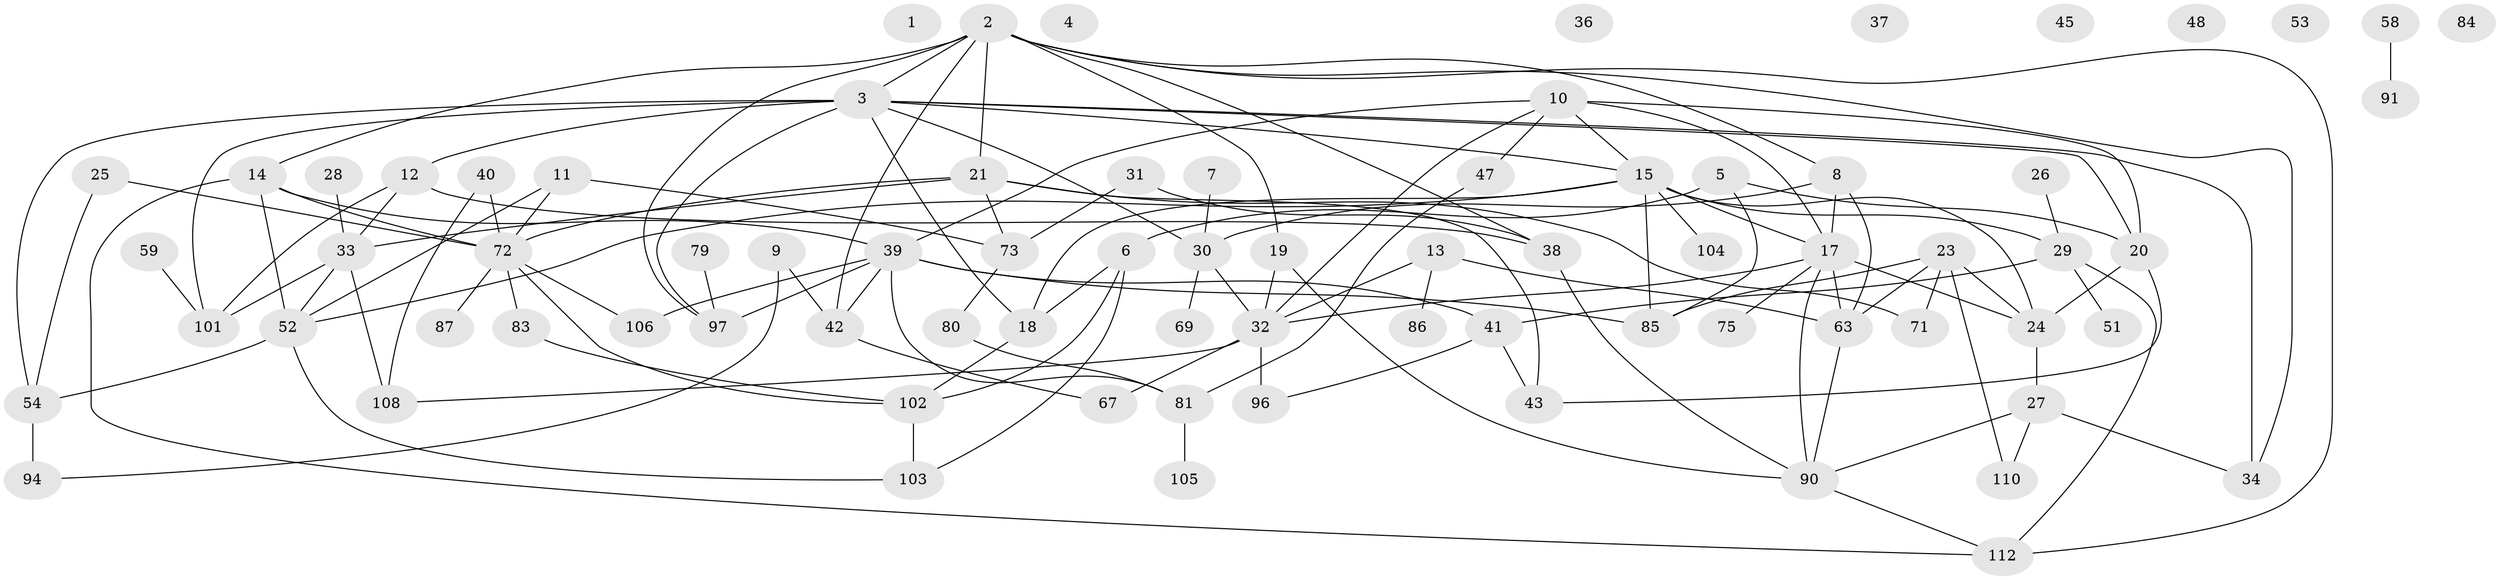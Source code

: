 // original degree distribution, {0: 0.0625, 8: 0.008928571428571428, 6: 0.05357142857142857, 1: 0.17857142857142858, 3: 0.19642857142857142, 4: 0.22321428571428573, 2: 0.1875, 5: 0.07142857142857142, 7: 0.017857142857142856}
// Generated by graph-tools (version 1.1) at 2025/41/03/06/25 10:41:24]
// undirected, 78 vertices, 128 edges
graph export_dot {
graph [start="1"]
  node [color=gray90,style=filled];
  1;
  2 [super="+16"];
  3 [super="+65"];
  4 [super="+98"];
  5 [super="+77"];
  6;
  7;
  8 [super="+22"];
  9;
  10 [super="+56"];
  11;
  12 [super="+49"];
  13 [super="+89"];
  14 [super="+111"];
  15 [super="+68"];
  17 [super="+62"];
  18 [super="+64"];
  19 [super="+74"];
  20 [super="+57"];
  21 [super="+50"];
  23 [super="+88"];
  24 [super="+44"];
  25;
  26;
  27 [super="+70"];
  28;
  29 [super="+82"];
  30 [super="+46"];
  31;
  32 [super="+55"];
  33 [super="+61"];
  34 [super="+35"];
  36;
  37;
  38 [super="+93"];
  39 [super="+66"];
  40;
  41;
  42 [super="+109"];
  43;
  45;
  47;
  48;
  51;
  52 [super="+60"];
  53;
  54 [super="+76"];
  58;
  59;
  63 [super="+92"];
  67;
  69;
  71;
  72 [super="+78"];
  73;
  75;
  79;
  80 [super="+95"];
  81;
  83;
  84;
  85;
  86;
  87;
  90 [super="+99"];
  91;
  94;
  96 [super="+107"];
  97 [super="+100"];
  101;
  102;
  103;
  104;
  105;
  106;
  108;
  110;
  112;
  2 -- 8;
  2 -- 21;
  2 -- 112;
  2 -- 14;
  2 -- 97;
  2 -- 38;
  2 -- 42;
  2 -- 34;
  2 -- 19;
  2 -- 3;
  3 -- 20;
  3 -- 34;
  3 -- 101;
  3 -- 12;
  3 -- 15;
  3 -- 97;
  3 -- 18;
  3 -- 54;
  3 -- 30;
  5 -- 20;
  5 -- 85;
  5 -- 6;
  6 -- 18;
  6 -- 102;
  6 -- 103;
  7 -- 30;
  8 -- 30;
  8 -- 17;
  8 -- 63;
  9 -- 42;
  9 -- 94;
  10 -- 15;
  10 -- 32;
  10 -- 39;
  10 -- 47;
  10 -- 20;
  10 -- 17;
  11 -- 52;
  11 -- 72;
  11 -- 73;
  12 -- 33;
  12 -- 101;
  12 -- 38;
  13 -- 32;
  13 -- 86;
  13 -- 63;
  14 -- 39;
  14 -- 72;
  14 -- 52;
  14 -- 112;
  15 -- 29;
  15 -- 85;
  15 -- 104;
  15 -- 17;
  15 -- 52;
  15 -- 24;
  15 -- 18;
  17 -- 32;
  17 -- 90;
  17 -- 24;
  17 -- 75;
  17 -- 63;
  18 -- 102;
  19 -- 32;
  19 -- 90;
  20 -- 43;
  20 -- 24;
  21 -- 33;
  21 -- 71;
  21 -- 72;
  21 -- 73;
  21 -- 43;
  23 -- 24;
  23 -- 85;
  23 -- 110;
  23 -- 63 [weight=2];
  23 -- 71;
  24 -- 27;
  25 -- 54;
  25 -- 72;
  26 -- 29;
  27 -- 34;
  27 -- 90;
  27 -- 110;
  28 -- 33;
  29 -- 41;
  29 -- 112;
  29 -- 51;
  30 -- 32;
  30 -- 69;
  31 -- 38;
  31 -- 73;
  32 -- 67;
  32 -- 108;
  32 -- 96;
  33 -- 52;
  33 -- 108;
  33 -- 101;
  38 -- 90;
  39 -- 81;
  39 -- 85;
  39 -- 106;
  39 -- 42;
  39 -- 41;
  39 -- 97;
  40 -- 72;
  40 -- 108;
  41 -- 43;
  41 -- 96;
  42 -- 67;
  47 -- 81;
  52 -- 103;
  52 -- 54;
  54 -- 94;
  58 -- 91;
  59 -- 101;
  63 -- 90;
  72 -- 83;
  72 -- 102;
  72 -- 87;
  72 -- 106;
  73 -- 80;
  79 -- 97;
  80 -- 81;
  81 -- 105;
  83 -- 102;
  90 -- 112;
  102 -- 103;
}
